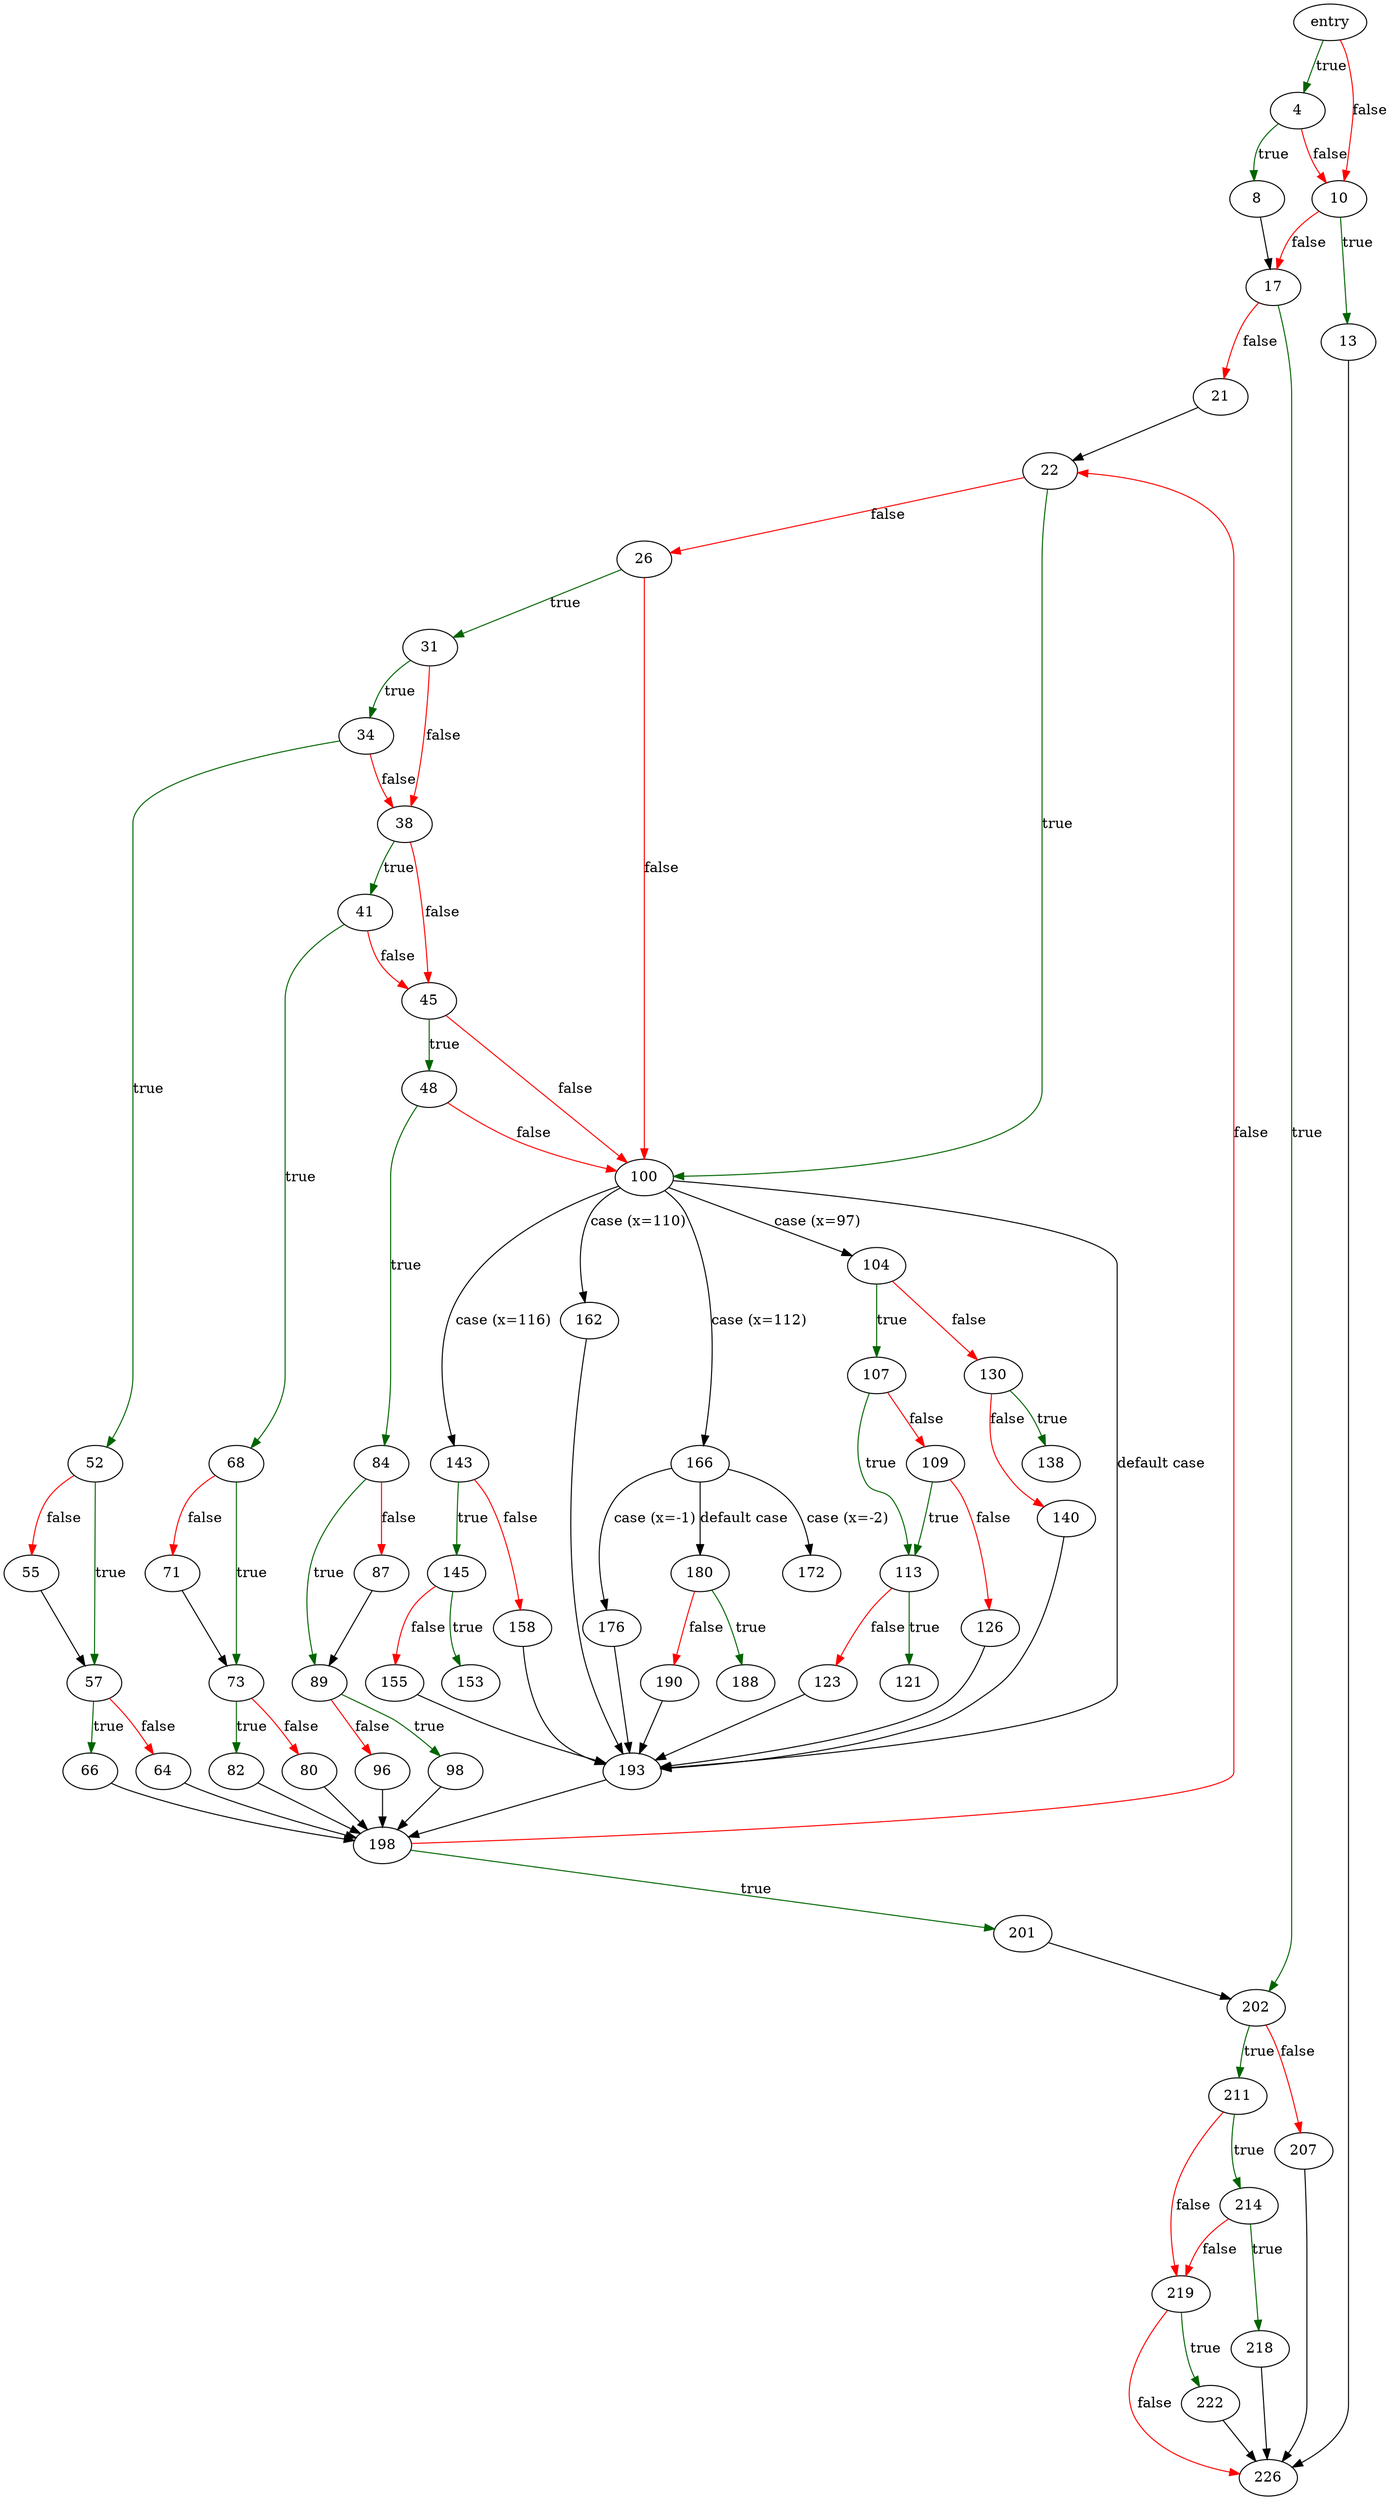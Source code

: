 digraph "nl_file" {
	// Node definitions.
	1 [label=entry];
	4;
	8;
	10;
	13;
	17;
	21;
	22;
	26;
	31;
	34;
	38;
	41;
	45;
	48;
	52;
	55;
	57;
	64;
	66;
	68;
	71;
	73;
	80;
	82;
	84;
	87;
	89;
	96;
	98;
	100;
	104;
	107;
	109;
	113;
	121;
	123;
	126;
	130;
	138;
	140;
	143;
	145;
	153;
	155;
	158;
	162;
	166;
	172;
	176;
	180;
	188;
	190;
	193;
	198;
	201;
	202;
	207;
	211;
	214;
	218;
	219;
	222;
	226;

	// Edge definitions.
	1 -> 4 [
		color=darkgreen
		label=true
	];
	1 -> 10 [
		color=red
		label=false
	];
	4 -> 8 [
		color=darkgreen
		label=true
	];
	4 -> 10 [
		color=red
		label=false
	];
	8 -> 17;
	10 -> 13 [
		color=darkgreen
		label=true
	];
	10 -> 17 [
		color=red
		label=false
	];
	13 -> 226;
	17 -> 21 [
		color=red
		label=false
	];
	17 -> 202 [
		color=darkgreen
		label=true
	];
	21 -> 22;
	22 -> 26 [
		color=red
		label=false
	];
	22 -> 100 [
		color=darkgreen
		label=true
	];
	26 -> 31 [
		color=darkgreen
		label=true
	];
	26 -> 100 [
		color=red
		label=false
	];
	31 -> 34 [
		color=darkgreen
		label=true
	];
	31 -> 38 [
		color=red
		label=false
	];
	34 -> 38 [
		color=red
		label=false
	];
	34 -> 52 [
		color=darkgreen
		label=true
	];
	38 -> 41 [
		color=darkgreen
		label=true
	];
	38 -> 45 [
		color=red
		label=false
	];
	41 -> 45 [
		color=red
		label=false
	];
	41 -> 68 [
		color=darkgreen
		label=true
	];
	45 -> 48 [
		color=darkgreen
		label=true
	];
	45 -> 100 [
		color=red
		label=false
	];
	48 -> 84 [
		color=darkgreen
		label=true
	];
	48 -> 100 [
		color=red
		label=false
	];
	52 -> 55 [
		color=red
		label=false
	];
	52 -> 57 [
		color=darkgreen
		label=true
	];
	55 -> 57;
	57 -> 64 [
		color=red
		label=false
	];
	57 -> 66 [
		color=darkgreen
		label=true
	];
	64 -> 198;
	66 -> 198;
	68 -> 71 [
		color=red
		label=false
	];
	68 -> 73 [
		color=darkgreen
		label=true
	];
	71 -> 73;
	73 -> 80 [
		color=red
		label=false
	];
	73 -> 82 [
		color=darkgreen
		label=true
	];
	80 -> 198;
	82 -> 198;
	84 -> 87 [
		color=red
		label=false
	];
	84 -> 89 [
		color=darkgreen
		label=true
	];
	87 -> 89;
	89 -> 96 [
		color=red
		label=false
	];
	89 -> 98 [
		color=darkgreen
		label=true
	];
	96 -> 198;
	98 -> 198;
	100 -> 104 [label="case (x=97)"];
	100 -> 143 [label="case (x=116)"];
	100 -> 162 [label="case (x=110)"];
	100 -> 166 [label="case (x=112)"];
	100 -> 193 [label="default case"];
	104 -> 107 [
		color=darkgreen
		label=true
	];
	104 -> 130 [
		color=red
		label=false
	];
	107 -> 109 [
		color=red
		label=false
	];
	107 -> 113 [
		color=darkgreen
		label=true
	];
	109 -> 113 [
		color=darkgreen
		label=true
	];
	109 -> 126 [
		color=red
		label=false
	];
	113 -> 121 [
		color=darkgreen
		label=true
	];
	113 -> 123 [
		color=red
		label=false
	];
	123 -> 193;
	126 -> 193;
	130 -> 138 [
		color=darkgreen
		label=true
	];
	130 -> 140 [
		color=red
		label=false
	];
	140 -> 193;
	143 -> 145 [
		color=darkgreen
		label=true
	];
	143 -> 158 [
		color=red
		label=false
	];
	145 -> 153 [
		color=darkgreen
		label=true
	];
	145 -> 155 [
		color=red
		label=false
	];
	155 -> 193;
	158 -> 193;
	162 -> 193;
	166 -> 172 [label="case (x=-2)"];
	166 -> 176 [label="case (x=-1)"];
	166 -> 180 [label="default case"];
	176 -> 193;
	180 -> 188 [
		color=darkgreen
		label=true
	];
	180 -> 190 [
		color=red
		label=false
	];
	190 -> 193;
	193 -> 198;
	198 -> 22 [
		color=red
		label=false
	];
	198 -> 201 [
		color=darkgreen
		label=true
	];
	201 -> 202;
	202 -> 207 [
		color=red
		label=false
	];
	202 -> 211 [
		color=darkgreen
		label=true
	];
	207 -> 226;
	211 -> 214 [
		color=darkgreen
		label=true
	];
	211 -> 219 [
		color=red
		label=false
	];
	214 -> 218 [
		color=darkgreen
		label=true
	];
	214 -> 219 [
		color=red
		label=false
	];
	218 -> 226;
	219 -> 222 [
		color=darkgreen
		label=true
	];
	219 -> 226 [
		color=red
		label=false
	];
	222 -> 226;
}